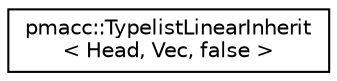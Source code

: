 digraph "Graphical Class Hierarchy"
{
 // LATEX_PDF_SIZE
  edge [fontname="Helvetica",fontsize="10",labelfontname="Helvetica",labelfontsize="10"];
  node [fontname="Helvetica",fontsize="10",shape=record];
  rankdir="LR";
  Node0 [label="pmacc::TypelistLinearInherit\l\< Head, Vec, false \>",height=0.2,width=0.4,color="black", fillcolor="white", style="filled",URL="$structpmacc_1_1_typelist_linear_inherit_3_01_head_00_01_vec_00_01false_01_4.html",tooltip=" "];
}
